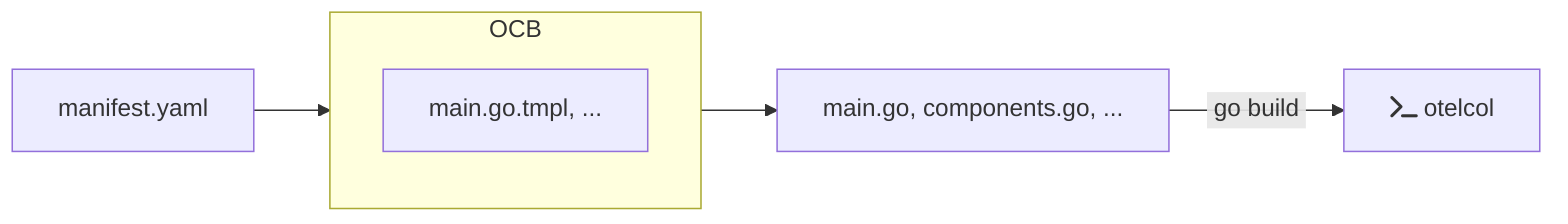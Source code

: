 flowchart LR
    manifest["manifest.yaml"]
    
    subgraph ocb["OCB"]
        tmpl["main.go.tmpl, ..."]
    end

    code["main.go, components.go, ..."]

    bin["fa:fa-terminal otelcol"]

    manifest --> ocb
    ocb --> code
    code -->|"&nbsp;go build&nbsp;"| bin

class manifest,tmpl,code,bin box;
class ocb container;